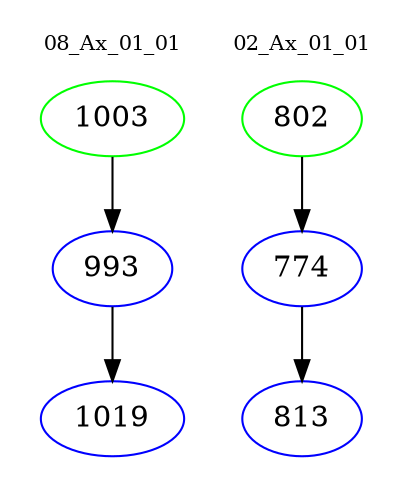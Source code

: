 digraph{
subgraph cluster_0 {
color = white
label = "08_Ax_01_01";
fontsize=10;
T0_1003 [label="1003", color="green"]
T0_1003 -> T0_993 [color="black"]
T0_993 [label="993", color="blue"]
T0_993 -> T0_1019 [color="black"]
T0_1019 [label="1019", color="blue"]
}
subgraph cluster_1 {
color = white
label = "02_Ax_01_01";
fontsize=10;
T1_802 [label="802", color="green"]
T1_802 -> T1_774 [color="black"]
T1_774 [label="774", color="blue"]
T1_774 -> T1_813 [color="black"]
T1_813 [label="813", color="blue"]
}
}
